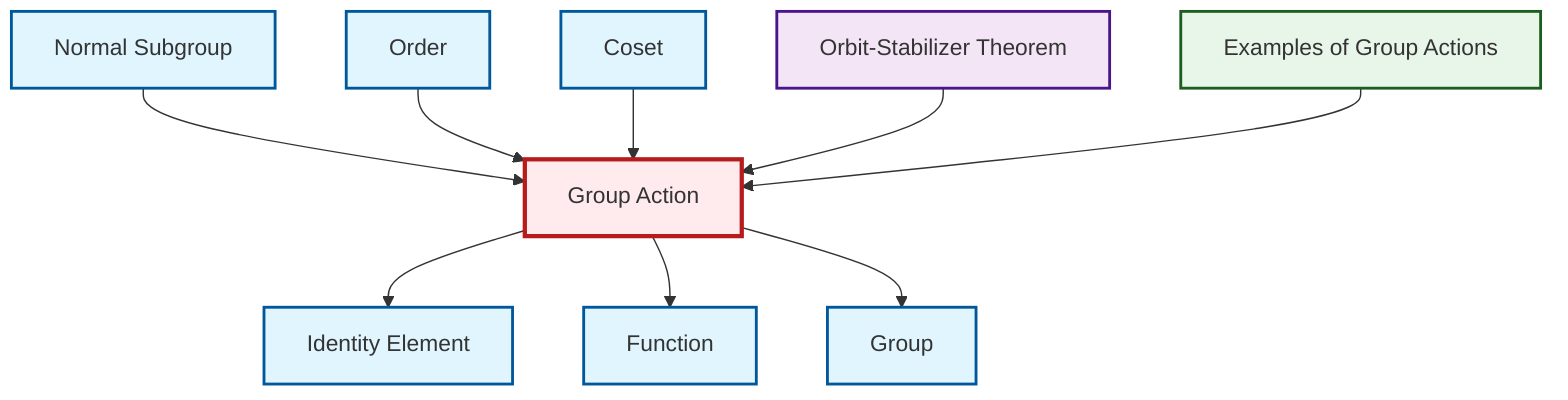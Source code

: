 graph TD
    classDef definition fill:#e1f5fe,stroke:#01579b,stroke-width:2px
    classDef theorem fill:#f3e5f5,stroke:#4a148c,stroke-width:2px
    classDef axiom fill:#fff3e0,stroke:#e65100,stroke-width:2px
    classDef example fill:#e8f5e9,stroke:#1b5e20,stroke-width:2px
    classDef current fill:#ffebee,stroke:#b71c1c,stroke-width:3px
    ex-group-action-examples["Examples of Group Actions"]:::example
    def-group-action["Group Action"]:::definition
    thm-orbit-stabilizer["Orbit-Stabilizer Theorem"]:::theorem
    def-normal-subgroup["Normal Subgroup"]:::definition
    def-identity-element["Identity Element"]:::definition
    def-order["Order"]:::definition
    def-function["Function"]:::definition
    def-coset["Coset"]:::definition
    def-group["Group"]:::definition
    def-normal-subgroup --> def-group-action
    def-group-action --> def-identity-element
    def-order --> def-group-action
    def-group-action --> def-function
    def-coset --> def-group-action
    thm-orbit-stabilizer --> def-group-action
    def-group-action --> def-group
    ex-group-action-examples --> def-group-action
    class def-group-action current